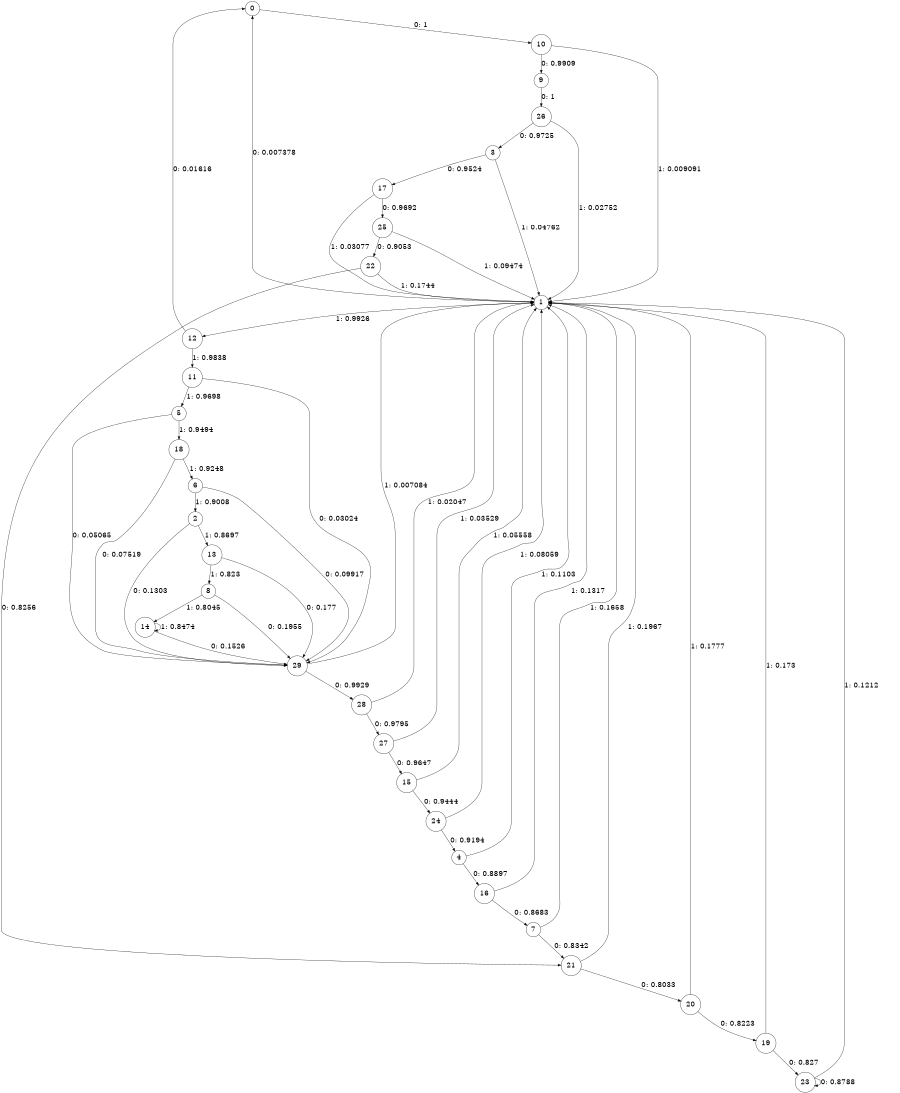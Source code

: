 digraph "ch1_face_source_L14" {
size = "6,8.5";
ratio = "fill";
node [shape = circle];
node [fontsize = 24];
edge [fontsize = 24];
0 -> 10 [label = "0: 1        "];
1 -> 0 [label = "0: 0.007378  "];
1 -> 12 [label = "1: 0.9926   "];
2 -> 29 [label = "0: 0.1303   "];
2 -> 13 [label = "1: 0.8697   "];
3 -> 17 [label = "0: 0.9524   "];
3 -> 1 [label = "1: 0.04762  "];
4 -> 16 [label = "0: 0.8897   "];
4 -> 1 [label = "1: 0.1103   "];
5 -> 29 [label = "0: 0.05065  "];
5 -> 18 [label = "1: 0.9494   "];
6 -> 29 [label = "0: 0.09917  "];
6 -> 2 [label = "1: 0.9008   "];
7 -> 21 [label = "0: 0.8342   "];
7 -> 1 [label = "1: 0.1658   "];
8 -> 29 [label = "0: 0.1955   "];
8 -> 14 [label = "1: 0.8045   "];
9 -> 26 [label = "0: 1        "];
10 -> 9 [label = "0: 0.9909   "];
10 -> 1 [label = "1: 0.009091  "];
11 -> 29 [label = "0: 0.03024  "];
11 -> 5 [label = "1: 0.9698   "];
12 -> 0 [label = "0: 0.01616  "];
12 -> 11 [label = "1: 0.9838   "];
13 -> 29 [label = "0: 0.177    "];
13 -> 8 [label = "1: 0.823    "];
14 -> 29 [label = "0: 0.1526   "];
14 -> 14 [label = "1: 0.8474   "];
15 -> 24 [label = "0: 0.9444   "];
15 -> 1 [label = "1: 0.05558  "];
16 -> 7 [label = "0: 0.8683   "];
16 -> 1 [label = "1: 0.1317   "];
17 -> 25 [label = "0: 0.9692   "];
17 -> 1 [label = "1: 0.03077  "];
18 -> 29 [label = "0: 0.07519  "];
18 -> 6 [label = "1: 0.9248   "];
19 -> 23 [label = "0: 0.827    "];
19 -> 1 [label = "1: 0.173    "];
20 -> 19 [label = "0: 0.8223   "];
20 -> 1 [label = "1: 0.1777   "];
21 -> 20 [label = "0: 0.8033   "];
21 -> 1 [label = "1: 0.1967   "];
22 -> 21 [label = "0: 0.8256   "];
22 -> 1 [label = "1: 0.1744   "];
23 -> 23 [label = "0: 0.8788   "];
23 -> 1 [label = "1: 0.1212   "];
24 -> 4 [label = "0: 0.9194   "];
24 -> 1 [label = "1: 0.08059  "];
25 -> 22 [label = "0: 0.9053   "];
25 -> 1 [label = "1: 0.09474  "];
26 -> 3 [label = "0: 0.9725   "];
26 -> 1 [label = "1: 0.02752  "];
27 -> 15 [label = "0: 0.9647   "];
27 -> 1 [label = "1: 0.03529  "];
28 -> 27 [label = "0: 0.9795   "];
28 -> 1 [label = "1: 0.02047  "];
29 -> 28 [label = "0: 0.9929   "];
29 -> 1 [label = "1: 0.007084  "];
}